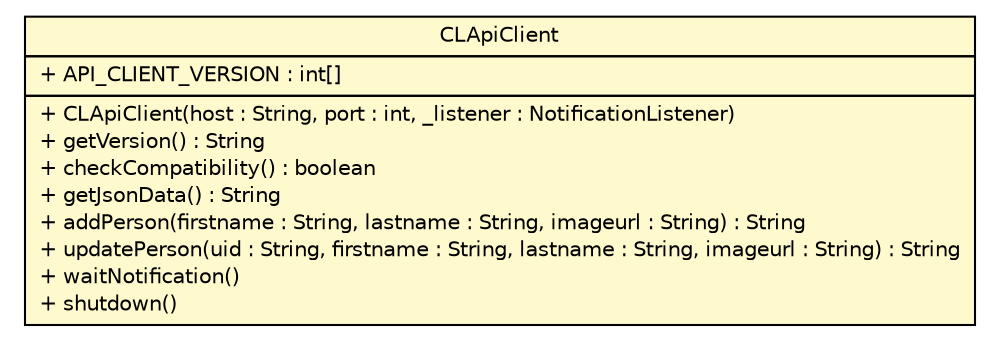 #!/usr/local/bin/dot
#
# Class diagram 
# Generated by UMLGraph version 5.1 (http://www.umlgraph.org/)
#

digraph G {
	edge [fontname="Helvetica",fontsize=10,labelfontname="Helvetica",labelfontsize=10];
	node [fontname="Helvetica",fontsize=10,shape=plaintext];
	nodesep=0.25;
	ranksep=0.5;
	// com.clapi.client.CLApiClient
	c573 [label=<<table title="com.clapi.client.CLApiClient" border="0" cellborder="1" cellspacing="0" cellpadding="2" port="p" bgcolor="lemonChiffon" href="./CLApiClient.html">
		<tr><td><table border="0" cellspacing="0" cellpadding="1">
<tr><td align="center" balign="center"> CLApiClient </td></tr>
		</table></td></tr>
		<tr><td><table border="0" cellspacing="0" cellpadding="1">
<tr><td align="left" balign="left"> + API_CLIENT_VERSION : int[] </td></tr>
		</table></td></tr>
		<tr><td><table border="0" cellspacing="0" cellpadding="1">
<tr><td align="left" balign="left"> + CLApiClient(host : String, port : int, _listener : NotificationListener) </td></tr>
<tr><td align="left" balign="left"> + getVersion() : String </td></tr>
<tr><td align="left" balign="left"> + checkCompatibility() : boolean </td></tr>
<tr><td align="left" balign="left"> + getJsonData() : String </td></tr>
<tr><td align="left" balign="left"> + addPerson(firstname : String, lastname : String, imageurl : String) : String </td></tr>
<tr><td align="left" balign="left"> + updatePerson(uid : String, firstname : String, lastname : String, imageurl : String) : String </td></tr>
<tr><td align="left" balign="left"> + waitNotification() </td></tr>
<tr><td align="left" balign="left"> + shutdown() </td></tr>
		</table></td></tr>
		</table>>, fontname="Helvetica", fontcolor="black", fontsize=10.0];
}

